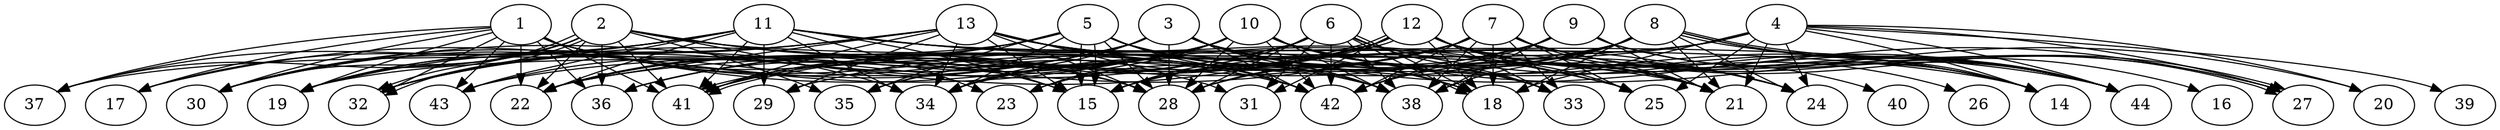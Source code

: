 // DAG (tier=3-complex, mode=compute, n=44, ccr=0.486, fat=0.806, density=0.789, regular=0.328, jump=0.254, mindata=1048576, maxdata=16777216)
// DAG automatically generated by daggen at Sun Aug 24 16:33:34 2025
// /home/ermia/Project/Environments/daggen/bin/daggen --dot --ccr 0.486 --fat 0.806 --regular 0.328 --density 0.789 --jump 0.254 --mindata 1048576 --maxdata 16777216 -n 44 
digraph G {
  1 [size="206981502841077984", alpha="0.13", expect_size="103490751420538992"]
  1 -> 17 [size ="116334692139008"]
  1 -> 19 [size ="116334692139008"]
  1 -> 22 [size ="116334692139008"]
  1 -> 25 [size ="116334692139008"]
  1 -> 28 [size ="116334692139008"]
  1 -> 30 [size ="116334692139008"]
  1 -> 32 [size ="116334692139008"]
  1 -> 36 [size ="116334692139008"]
  1 -> 37 [size ="116334692139008"]
  1 -> 38 [size ="116334692139008"]
  1 -> 41 [size ="116334692139008"]
  1 -> 42 [size ="116334692139008"]
  1 -> 43 [size ="116334692139008"]
  2 [size="3148648354221953024", alpha="0.19", expect_size="1574324177110976512"]
  2 -> 15 [size ="1434737885315072"]
  2 -> 19 [size ="1434737885315072"]
  2 -> 22 [size ="1434737885315072"]
  2 -> 28 [size ="1434737885315072"]
  2 -> 30 [size ="1434737885315072"]
  2 -> 32 [size ="1434737885315072"]
  2 -> 32 [size ="1434737885315072"]
  2 -> 34 [size ="1434737885315072"]
  2 -> 35 [size ="1434737885315072"]
  2 -> 36 [size ="1434737885315072"]
  2 -> 37 [size ="1434737885315072"]
  2 -> 41 [size ="1434737885315072"]
  2 -> 44 [size ="1434737885315072"]
  3 [size="2960259327748265213952", alpha="0.07", expect_size="1480129663874132606976"]
  3 -> 14 [size ="1649338610614272"]
  3 -> 18 [size ="1649338610614272"]
  3 -> 19 [size ="1649338610614272"]
  3 -> 21 [size ="1649338610614272"]
  3 -> 27 [size ="1649338610614272"]
  3 -> 28 [size ="1649338610614272"]
  3 -> 30 [size ="1649338610614272"]
  3 -> 34 [size ="1649338610614272"]
  3 -> 36 [size ="1649338610614272"]
  3 -> 38 [size ="1649338610614272"]
  3 -> 42 [size ="1649338610614272"]
  3 -> 43 [size ="1649338610614272"]
  4 [size="782083524897565440", alpha="0.06", expect_size="391041762448782720"]
  4 -> 14 [size ="1255939839623168"]
  4 -> 15 [size ="1255939839623168"]
  4 -> 18 [size ="1255939839623168"]
  4 -> 20 [size ="1255939839623168"]
  4 -> 21 [size ="1255939839623168"]
  4 -> 22 [size ="1255939839623168"]
  4 -> 24 [size ="1255939839623168"]
  4 -> 25 [size ="1255939839623168"]
  4 -> 27 [size ="1255939839623168"]
  4 -> 39 [size ="1255939839623168"]
  4 -> 43 [size ="1255939839623168"]
  4 -> 44 [size ="1255939839623168"]
  5 [size="11004325029904896", alpha="0.14", expect_size="5502162514952448"]
  5 -> 15 [size ="1040275438829568"]
  5 -> 15 [size ="1040275438829568"]
  5 -> 18 [size ="1040275438829568"]
  5 -> 22 [size ="1040275438829568"]
  5 -> 24 [size ="1040275438829568"]
  5 -> 28 [size ="1040275438829568"]
  5 -> 33 [size ="1040275438829568"]
  5 -> 34 [size ="1040275438829568"]
  5 -> 35 [size ="1040275438829568"]
  5 -> 37 [size ="1040275438829568"]
  5 -> 38 [size ="1040275438829568"]
  5 -> 41 [size ="1040275438829568"]
  5 -> 42 [size ="1040275438829568"]
  6 [size="6776505116506718208", alpha="0.10", expect_size="3388252558253359104"]
  6 -> 15 [size ="28647968735232"]
  6 -> 18 [size ="28647968735232"]
  6 -> 18 [size ="28647968735232"]
  6 -> 22 [size ="28647968735232"]
  6 -> 28 [size ="28647968735232"]
  6 -> 31 [size ="28647968735232"]
  6 -> 32 [size ="28647968735232"]
  6 -> 33 [size ="28647968735232"]
  6 -> 38 [size ="28647968735232"]
  6 -> 42 [size ="28647968735232"]
  6 -> 44 [size ="28647968735232"]
  7 [size="1235938806854654720", alpha="0.02", expect_size="617969403427327360"]
  7 -> 14 [size ="579284552908800"]
  7 -> 15 [size ="579284552908800"]
  7 -> 16 [size ="579284552908800"]
  7 -> 18 [size ="579284552908800"]
  7 -> 21 [size ="579284552908800"]
  7 -> 25 [size ="579284552908800"]
  7 -> 27 [size ="579284552908800"]
  7 -> 28 [size ="579284552908800"]
  7 -> 32 [size ="579284552908800"]
  7 -> 33 [size ="579284552908800"]
  7 -> 34 [size ="579284552908800"]
  7 -> 35 [size ="579284552908800"]
  7 -> 36 [size ="579284552908800"]
  7 -> 38 [size ="579284552908800"]
  7 -> 42 [size ="579284552908800"]
  7 -> 44 [size ="579284552908800"]
  8 [size="3672133081475822", alpha="0.06", expect_size="1836066540737911"]
  8 -> 14 [size ="84030573772800"]
  8 -> 18 [size ="84030573772800"]
  8 -> 19 [size ="84030573772800"]
  8 -> 21 [size ="84030573772800"]
  8 -> 24 [size ="84030573772800"]
  8 -> 27 [size ="84030573772800"]
  8 -> 27 [size ="84030573772800"]
  8 -> 28 [size ="84030573772800"]
  8 -> 29 [size ="84030573772800"]
  8 -> 34 [size ="84030573772800"]
  8 -> 38 [size ="84030573772800"]
  8 -> 42 [size ="84030573772800"]
  8 -> 44 [size ="84030573772800"]
  9 [size="92844479243618353152", alpha="0.00", expect_size="46422239621809176576"]
  9 -> 14 [size ="164031545475072"]
  9 -> 21 [size ="164031545475072"]
  9 -> 28 [size ="164031545475072"]
  9 -> 38 [size ="164031545475072"]
  9 -> 41 [size ="164031545475072"]
  9 -> 42 [size ="164031545475072"]
  9 -> 44 [size ="164031545475072"]
  10 [size="167951014326674915328", alpha="0.03", expect_size="83975507163337457664"]
  10 -> 14 [size ="243525853642752"]
  10 -> 17 [size ="243525853642752"]
  10 -> 20 [size ="243525853642752"]
  10 -> 21 [size ="243525853642752"]
  10 -> 22 [size ="243525853642752"]
  10 -> 23 [size ="243525853642752"]
  10 -> 24 [size ="243525853642752"]
  10 -> 28 [size ="243525853642752"]
  10 -> 32 [size ="243525853642752"]
  10 -> 33 [size ="243525853642752"]
  10 -> 34 [size ="243525853642752"]
  10 -> 35 [size ="243525853642752"]
  10 -> 38 [size ="243525853642752"]
  10 -> 41 [size ="243525853642752"]
  10 -> 42 [size ="243525853642752"]
  10 -> 44 [size ="243525853642752"]
  11 [size="40218905727303952", alpha="0.05", expect_size="20109452863651976"]
  11 -> 14 [size ="694050072035328"]
  11 -> 15 [size ="694050072035328"]
  11 -> 17 [size ="694050072035328"]
  11 -> 18 [size ="694050072035328"]
  11 -> 19 [size ="694050072035328"]
  11 -> 21 [size ="694050072035328"]
  11 -> 22 [size ="694050072035328"]
  11 -> 23 [size ="694050072035328"]
  11 -> 25 [size ="694050072035328"]
  11 -> 29 [size ="694050072035328"]
  11 -> 30 [size ="694050072035328"]
  11 -> 34 [size ="694050072035328"]
  11 -> 37 [size ="694050072035328"]
  11 -> 41 [size ="694050072035328"]
  11 -> 43 [size ="694050072035328"]
  12 [size="1254120157488250624", alpha="0.13", expect_size="627060078744125312"]
  12 -> 15 [size ="2188208670507008"]
  12 -> 18 [size ="2188208670507008"]
  12 -> 21 [size ="2188208670507008"]
  12 -> 23 [size ="2188208670507008"]
  12 -> 24 [size ="2188208670507008"]
  12 -> 25 [size ="2188208670507008"]
  12 -> 26 [size ="2188208670507008"]
  12 -> 30 [size ="2188208670507008"]
  12 -> 31 [size ="2188208670507008"]
  12 -> 33 [size ="2188208670507008"]
  12 -> 36 [size ="2188208670507008"]
  12 -> 40 [size ="2188208670507008"]
  12 -> 41 [size ="2188208670507008"]
  12 -> 41 [size ="2188208670507008"]
  12 -> 44 [size ="2188208670507008"]
  13 [size="23926112983141318656", alpha="0.03", expect_size="11963056491570659328"]
  13 -> 15 [size ="66425997754368"]
  13 -> 18 [size ="66425997754368"]
  13 -> 19 [size ="66425997754368"]
  13 -> 21 [size ="66425997754368"]
  13 -> 22 [size ="66425997754368"]
  13 -> 24 [size ="66425997754368"]
  13 -> 28 [size ="66425997754368"]
  13 -> 29 [size ="66425997754368"]
  13 -> 30 [size ="66425997754368"]
  13 -> 31 [size ="66425997754368"]
  13 -> 32 [size ="66425997754368"]
  13 -> 34 [size ="66425997754368"]
  13 -> 41 [size ="66425997754368"]
  13 -> 42 [size ="66425997754368"]
  14 [size="3668357681960234", alpha="0.13", expect_size="1834178840980117"]
  15 [size="200344741862740", alpha="0.03", expect_size="100172370931370"]
  16 [size="59125504490642232", alpha="0.19", expect_size="29562752245321116"]
  17 [size="442268839217699968", alpha="0.12", expect_size="221134419608849984"]
  18 [size="6312091155057227776", alpha="0.10", expect_size="3156045577528613888"]
  19 [size="2609067898292106428416", alpha="0.16", expect_size="1304533949146053214208"]
  20 [size="7604724214516673", alpha="0.08", expect_size="3802362107258336"]
  21 [size="1725604987768821248", alpha="0.15", expect_size="862802493884410624"]
  22 [size="17825070070758375424", alpha="0.02", expect_size="8912535035379187712"]
  23 [size="5713896249777251", alpha="0.01", expect_size="2856948124888625"]
  24 [size="93491443661470768", alpha="0.05", expect_size="46745721830735384"]
  25 [size="65523353149895606272", alpha="0.04", expect_size="32761676574947803136"]
  26 [size="3021477764773202362368", alpha="0.13", expect_size="1510738882386601181184"]
  27 [size="2685489164972327960576", alpha="0.02", expect_size="1342744582486163980288"]
  28 [size="89940140806034592", alpha="0.07", expect_size="44970070403017296"]
  29 [size="1442051346700685017088", alpha="0.15", expect_size="721025673350342508544"]
  30 [size="16062798121310366", alpha="0.15", expect_size="8031399060655183"]
  31 [size="875295265897548928", alpha="0.11", expect_size="437647632948774464"]
  32 [size="3802119318271648858112", alpha="0.02", expect_size="1901059659135824429056"]
  33 [size="54865717103963752", alpha="0.12", expect_size="27432858551981876"]
  34 [size="10223679742759880", alpha="0.01", expect_size="5111839871379940"]
  35 [size="1222669357236110848", alpha="0.06", expect_size="611334678618055424"]
  36 [size="1098082661957632000000", alpha="0.05", expect_size="549041330978816000000"]
  37 [size="3961365146163620352", alpha="0.05", expect_size="1980682573081810176"]
  38 [size="11810063948275730", alpha="0.19", expect_size="5905031974137865"]
  39 [size="921742431289126", alpha="0.19", expect_size="460871215644563"]
  40 [size="22084682501258472", alpha="0.07", expect_size="11042341250629236"]
  41 [size="4075586773321961701376", alpha="0.03", expect_size="2037793386660980850688"]
  42 [size="303950250119165640704", alpha="0.17", expect_size="151975125059582820352"]
  43 [size="2987576807932297216000", alpha="0.09", expect_size="1493788403966148608000"]
  44 [size="9887208779194302464", alpha="0.18", expect_size="4943604389597151232"]
}